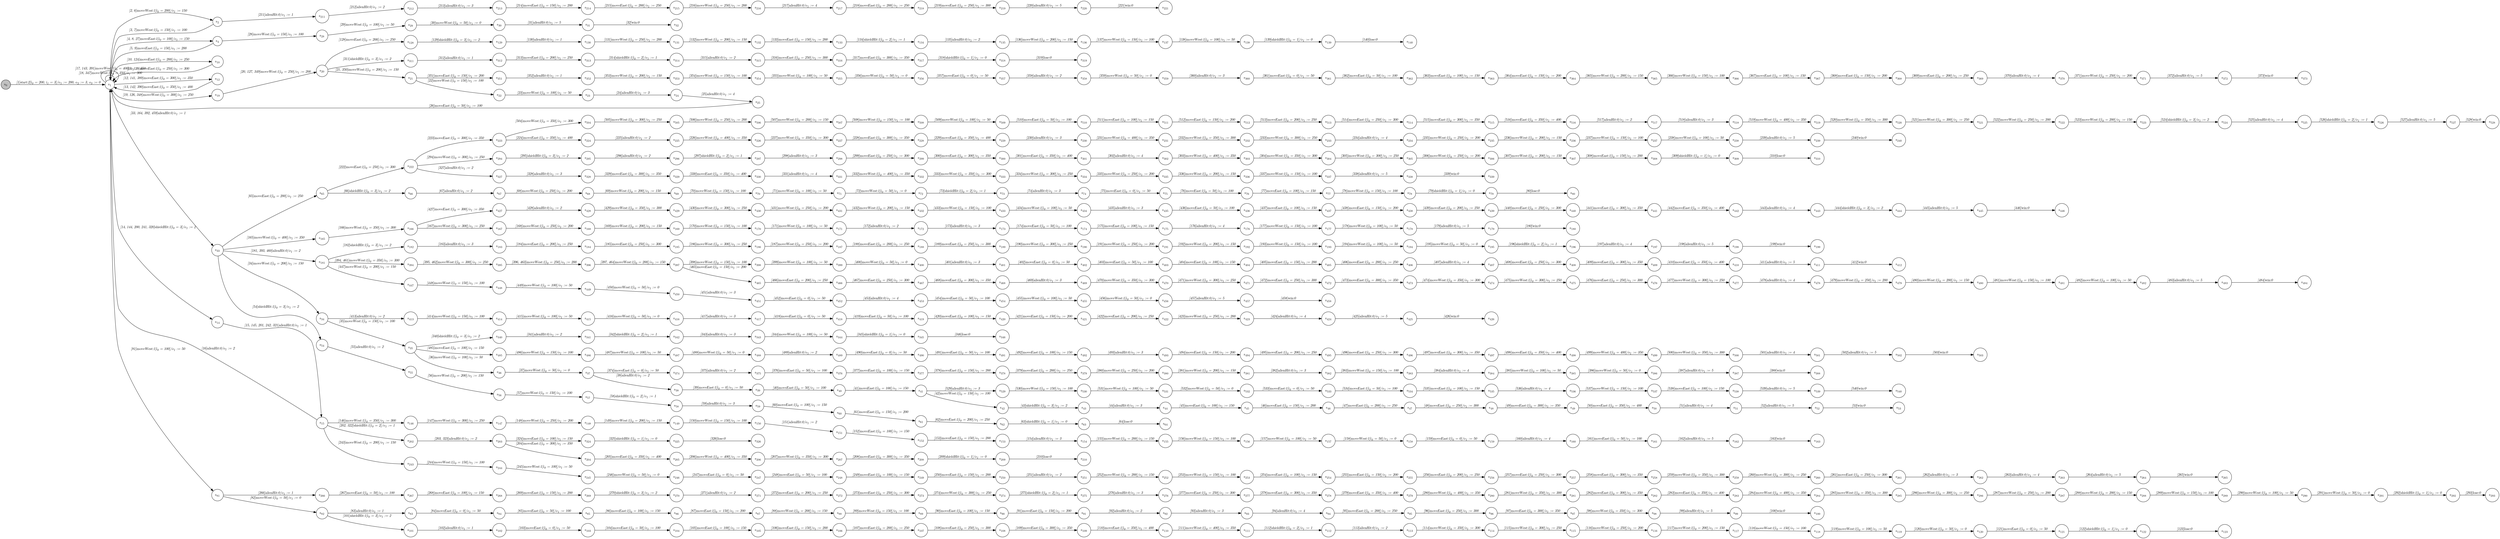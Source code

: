 digraph EFSM{
  graph [rankdir="LR", fontname="Latin Modern Math"];
  node [color="black", fillcolor="white", shape="circle", style="filled", fontname="Latin Modern Math"];
  edge [fontname="Latin Modern Math"];

  s0[fillcolor="gray", label=<s<sub>0</sub>>];
  s1[label=<s<sub>1</sub>>];
  s2[label=<s<sub>2</sub>>];
  s4[label=<s<sub>4</sub>>];
  s10[label=<s<sub>10</sub>>];
  s12[label=<s<sub>12</sub>>];
  s14[label=<s<sub>14</sub>>];
  s15[label=<s<sub>15</sub>>];
  s19[label=<s<sub>19</sub>>];
  s20[label=<s<sub>20</sub>>];
  s21[label=<s<sub>21</sub>>];
  s22[label=<s<sub>22</sub>>];
  s23[label=<s<sub>23</sub>>];
  s24[label=<s<sub>24</sub>>];
  s25[label=<s<sub>25</sub>>];
  s28[label=<s<sub>28</sub>>];
  s29[label=<s<sub>29</sub>>];
  s30[label=<s<sub>30</sub>>];
  s31[label=<s<sub>31</sub>>];
  s32[label=<s<sub>32</sub>>];
  s33[label=<s<sub>33</sub>>];
  s34[label=<s<sub>34</sub>>];
  s35[label=<s<sub>35</sub>>];
  s36[label=<s<sub>36</sub>>];
  s37[label=<s<sub>37</sub>>];
  s38[label=<s<sub>38</sub>>];
  s39[label=<s<sub>39</sub>>];
  s40[label=<s<sub>40</sub>>];
  s41[label=<s<sub>41</sub>>];
  s42[label=<s<sub>42</sub>>];
  s43[label=<s<sub>43</sub>>];
  s44[label=<s<sub>44</sub>>];
  s45[label=<s<sub>45</sub>>];
  s46[label=<s<sub>46</sub>>];
  s47[label=<s<sub>47</sub>>];
  s48[label=<s<sub>48</sub>>];
  s49[label=<s<sub>49</sub>>];
  s50[label=<s<sub>50</sub>>];
  s51[label=<s<sub>51</sub>>];
  s52[label=<s<sub>52</sub>>];
  s53[label=<s<sub>53</sub>>];
  s54[label=<s<sub>54</sub>>];
  s55[label=<s<sub>55</sub>>];
  s56[label=<s<sub>56</sub>>];
  s57[label=<s<sub>57</sub>>];
  s58[label=<s<sub>58</sub>>];
  s59[label=<s<sub>59</sub>>];
  s60[label=<s<sub>60</sub>>];
  s61[label=<s<sub>61</sub>>];
  s62[label=<s<sub>62</sub>>];
  s63[label=<s<sub>63</sub>>];
  s64[label=<s<sub>64</sub>>];
  s65[label=<s<sub>65</sub>>];
  s66[label=<s<sub>66</sub>>];
  s67[label=<s<sub>67</sub>>];
  s68[label=<s<sub>68</sub>>];
  s69[label=<s<sub>69</sub>>];
  s70[label=<s<sub>70</sub>>];
  s71[label=<s<sub>71</sub>>];
  s72[label=<s<sub>72</sub>>];
  s73[label=<s<sub>73</sub>>];
  s74[label=<s<sub>74</sub>>];
  s75[label=<s<sub>75</sub>>];
  s76[label=<s<sub>76</sub>>];
  s77[label=<s<sub>77</sub>>];
  s78[label=<s<sub>78</sub>>];
  s79[label=<s<sub>79</sub>>];
  s80[label=<s<sub>80</sub>>];
  s81[label=<s<sub>81</sub>>];
  s82[label=<s<sub>82</sub>>];
  s83[label=<s<sub>83</sub>>];
  s84[label=<s<sub>84</sub>>];
  s85[label=<s<sub>85</sub>>];
  s86[label=<s<sub>86</sub>>];
  s87[label=<s<sub>87</sub>>];
  s88[label=<s<sub>88</sub>>];
  s89[label=<s<sub>89</sub>>];
  s90[label=<s<sub>90</sub>>];
  s91[label=<s<sub>91</sub>>];
  s92[label=<s<sub>92</sub>>];
  s93[label=<s<sub>93</sub>>];
  s94[label=<s<sub>94</sub>>];
  s95[label=<s<sub>95</sub>>];
  s96[label=<s<sub>96</sub>>];
  s97[label=<s<sub>97</sub>>];
  s98[label=<s<sub>98</sub>>];
  s99[label=<s<sub>99</sub>>];
  s100[label=<s<sub>100</sub>>];
  s101[label=<s<sub>101</sub>>];
  s102[label=<s<sub>102</sub>>];
  s103[label=<s<sub>103</sub>>];
  s104[label=<s<sub>104</sub>>];
  s105[label=<s<sub>105</sub>>];
  s106[label=<s<sub>106</sub>>];
  s107[label=<s<sub>107</sub>>];
  s108[label=<s<sub>108</sub>>];
  s109[label=<s<sub>109</sub>>];
  s110[label=<s<sub>110</sub>>];
  s111[label=<s<sub>111</sub>>];
  s112[label=<s<sub>112</sub>>];
  s113[label=<s<sub>113</sub>>];
  s114[label=<s<sub>114</sub>>];
  s115[label=<s<sub>115</sub>>];
  s116[label=<s<sub>116</sub>>];
  s117[label=<s<sub>117</sub>>];
  s118[label=<s<sub>118</sub>>];
  s119[label=<s<sub>119</sub>>];
  s120[label=<s<sub>120</sub>>];
  s121[label=<s<sub>121</sub>>];
  s122[label=<s<sub>122</sub>>];
  s123[label=<s<sub>123</sub>>];
  s128[label=<s<sub>128</sub>>];
  s129[label=<s<sub>129</sub>>];
  s130[label=<s<sub>130</sub>>];
  s131[label=<s<sub>131</sub>>];
  s132[label=<s<sub>132</sub>>];
  s133[label=<s<sub>133</sub>>];
  s134[label=<s<sub>134</sub>>];
  s135[label=<s<sub>135</sub>>];
  s136[label=<s<sub>136</sub>>];
  s137[label=<s<sub>137</sub>>];
  s138[label=<s<sub>138</sub>>];
  s139[label=<s<sub>139</sub>>];
  s140[label=<s<sub>140</sub>>];
  s146[label=<s<sub>146</sub>>];
  s147[label=<s<sub>147</sub>>];
  s148[label=<s<sub>148</sub>>];
  s149[label=<s<sub>149</sub>>];
  s150[label=<s<sub>150</sub>>];
  s151[label=<s<sub>151</sub>>];
  s152[label=<s<sub>152</sub>>];
  s153[label=<s<sub>153</sub>>];
  s154[label=<s<sub>154</sub>>];
  s155[label=<s<sub>155</sub>>];
  s156[label=<s<sub>156</sub>>];
  s157[label=<s<sub>157</sub>>];
  s158[label=<s<sub>158</sub>>];
  s159[label=<s<sub>159</sub>>];
  s160[label=<s<sub>160</sub>>];
  s161[label=<s<sub>161</sub>>];
  s162[label=<s<sub>162</sub>>];
  s163[label=<s<sub>163</sub>>];
  s165[label=<s<sub>165</sub>>];
  s166[label=<s<sub>166</sub>>];
  s167[label=<s<sub>167</sub>>];
  s168[label=<s<sub>168</sub>>];
  s169[label=<s<sub>169</sub>>];
  s170[label=<s<sub>170</sub>>];
  s171[label=<s<sub>171</sub>>];
  s172[label=<s<sub>172</sub>>];
  s173[label=<s<sub>173</sub>>];
  s174[label=<s<sub>174</sub>>];
  s175[label=<s<sub>175</sub>>];
  s176[label=<s<sub>176</sub>>];
  s177[label=<s<sub>177</sub>>];
  s178[label=<s<sub>178</sub>>];
  s179[label=<s<sub>179</sub>>];
  s180[label=<s<sub>180</sub>>];
  s181[label=<s<sub>181</sub>>];
  s182[label=<s<sub>182</sub>>];
  s183[label=<s<sub>183</sub>>];
  s184[label=<s<sub>184</sub>>];
  s185[label=<s<sub>185</sub>>];
  s186[label=<s<sub>186</sub>>];
  s187[label=<s<sub>187</sub>>];
  s188[label=<s<sub>188</sub>>];
  s189[label=<s<sub>189</sub>>];
  s190[label=<s<sub>190</sub>>];
  s191[label=<s<sub>191</sub>>];
  s192[label=<s<sub>192</sub>>];
  s193[label=<s<sub>193</sub>>];
  s194[label=<s<sub>194</sub>>];
  s195[label=<s<sub>195</sub>>];
  s196[label=<s<sub>196</sub>>];
  s197[label=<s<sub>197</sub>>];
  s198[label=<s<sub>198</sub>>];
  s199[label=<s<sub>199</sub>>];
  s202[label=<s<sub>202</sub>>];
  s203[label=<s<sub>203</sub>>];
  s204[label=<s<sub>204</sub>>];
  s205[label=<s<sub>205</sub>>];
  s206[label=<s<sub>206</sub>>];
  s207[label=<s<sub>207</sub>>];
  s208[label=<s<sub>208</sub>>];
  s209[label=<s<sub>209</sub>>];
  s210[label=<s<sub>210</sub>>];
  s211[label=<s<sub>211</sub>>];
  s212[label=<s<sub>212</sub>>];
  s213[label=<s<sub>213</sub>>];
  s214[label=<s<sub>214</sub>>];
  s215[label=<s<sub>215</sub>>];
  s216[label=<s<sub>216</sub>>];
  s217[label=<s<sub>217</sub>>];
  s218[label=<s<sub>218</sub>>];
  s219[label=<s<sub>219</sub>>];
  s220[label=<s<sub>220</sub>>];
  s221[label=<s<sub>221</sub>>];
  s222[label=<s<sub>222</sub>>];
  s223[label=<s<sub>223</sub>>];
  s224[label=<s<sub>224</sub>>];
  s225[label=<s<sub>225</sub>>];
  s226[label=<s<sub>226</sub>>];
  s227[label=<s<sub>227</sub>>];
  s228[label=<s<sub>228</sub>>];
  s229[label=<s<sub>229</sub>>];
  s230[label=<s<sub>230</sub>>];
  s231[label=<s<sub>231</sub>>];
  s232[label=<s<sub>232</sub>>];
  s233[label=<s<sub>233</sub>>];
  s234[label=<s<sub>234</sub>>];
  s235[label=<s<sub>235</sub>>];
  s236[label=<s<sub>236</sub>>];
  s237[label=<s<sub>237</sub>>];
  s238[label=<s<sub>238</sub>>];
  s239[label=<s<sub>239</sub>>];
  s240[label=<s<sub>240</sub>>];
  s243[label=<s<sub>243</sub>>];
  s244[label=<s<sub>244</sub>>];
  s245[label=<s<sub>245</sub>>];
  s246[label=<s<sub>246</sub>>];
  s247[label=<s<sub>247</sub>>];
  s248[label=<s<sub>248</sub>>];
  s249[label=<s<sub>249</sub>>];
  s250[label=<s<sub>250</sub>>];
  s251[label=<s<sub>251</sub>>];
  s252[label=<s<sub>252</sub>>];
  s253[label=<s<sub>253</sub>>];
  s254[label=<s<sub>254</sub>>];
  s255[label=<s<sub>255</sub>>];
  s256[label=<s<sub>256</sub>>];
  s257[label=<s<sub>257</sub>>];
  s258[label=<s<sub>258</sub>>];
  s259[label=<s<sub>259</sub>>];
  s260[label=<s<sub>260</sub>>];
  s261[label=<s<sub>261</sub>>];
  s262[label=<s<sub>262</sub>>];
  s263[label=<s<sub>263</sub>>];
  s264[label=<s<sub>264</sub>>];
  s265[label=<s<sub>265</sub>>];
  s266[label=<s<sub>266</sub>>];
  s267[label=<s<sub>267</sub>>];
  s268[label=<s<sub>268</sub>>];
  s269[label=<s<sub>269</sub>>];
  s270[label=<s<sub>270</sub>>];
  s271[label=<s<sub>271</sub>>];
  s272[label=<s<sub>272</sub>>];
  s273[label=<s<sub>273</sub>>];
  s274[label=<s<sub>274</sub>>];
  s275[label=<s<sub>275</sub>>];
  s276[label=<s<sub>276</sub>>];
  s277[label=<s<sub>277</sub>>];
  s278[label=<s<sub>278</sub>>];
  s279[label=<s<sub>279</sub>>];
  s280[label=<s<sub>280</sub>>];
  s281[label=<s<sub>281</sub>>];
  s282[label=<s<sub>282</sub>>];
  s283[label=<s<sub>283</sub>>];
  s284[label=<s<sub>284</sub>>];
  s285[label=<s<sub>285</sub>>];
  s286[label=<s<sub>286</sub>>];
  s287[label=<s<sub>287</sub>>];
  s288[label=<s<sub>288</sub>>];
  s289[label=<s<sub>289</sub>>];
  s290[label=<s<sub>290</sub>>];
  s291[label=<s<sub>291</sub>>];
  s292[label=<s<sub>292</sub>>];
  s293[label=<s<sub>293</sub>>];
  s294[label=<s<sub>294</sub>>];
  s295[label=<s<sub>295</sub>>];
  s296[label=<s<sub>296</sub>>];
  s297[label=<s<sub>297</sub>>];
  s298[label=<s<sub>298</sub>>];
  s299[label=<s<sub>299</sub>>];
  s300[label=<s<sub>300</sub>>];
  s301[label=<s<sub>301</sub>>];
  s302[label=<s<sub>302</sub>>];
  s303[label=<s<sub>303</sub>>];
  s304[label=<s<sub>304</sub>>];
  s305[label=<s<sub>305</sub>>];
  s306[label=<s<sub>306</sub>>];
  s307[label=<s<sub>307</sub>>];
  s308[label=<s<sub>308</sub>>];
  s309[label=<s<sub>309</sub>>];
  s310[label=<s<sub>310</sub>>];
  s311[label=<s<sub>311</sub>>];
  s312[label=<s<sub>312</sub>>];
  s313[label=<s<sub>313</sub>>];
  s314[label=<s<sub>314</sub>>];
  s315[label=<s<sub>315</sub>>];
  s316[label=<s<sub>316</sub>>];
  s317[label=<s<sub>317</sub>>];
  s318[label=<s<sub>318</sub>>];
  s319[label=<s<sub>319</sub>>];
  s324[label=<s<sub>324</sub>>];
  s325[label=<s<sub>325</sub>>];
  s326[label=<s<sub>326</sub>>];
  s327[label=<s<sub>327</sub>>];
  s328[label=<s<sub>328</sub>>];
  s329[label=<s<sub>329</sub>>];
  s330[label=<s<sub>330</sub>>];
  s331[label=<s<sub>331</sub>>];
  s332[label=<s<sub>332</sub>>];
  s333[label=<s<sub>333</sub>>];
  s334[label=<s<sub>334</sub>>];
  s335[label=<s<sub>335</sub>>];
  s336[label=<s<sub>336</sub>>];
  s337[label=<s<sub>337</sub>>];
  s338[label=<s<sub>338</sub>>];
  s339[label=<s<sub>339</sub>>];
  s340[label=<s<sub>340</sub>>];
  s341[label=<s<sub>341</sub>>];
  s342[label=<s<sub>342</sub>>];
  s343[label=<s<sub>343</sub>>];
  s344[label=<s<sub>344</sub>>];
  s345[label=<s<sub>345</sub>>];
  s346[label=<s<sub>346</sub>>];
  s351[label=<s<sub>351</sub>>];
  s352[label=<s<sub>352</sub>>];
  s353[label=<s<sub>353</sub>>];
  s354[label=<s<sub>354</sub>>];
  s355[label=<s<sub>355</sub>>];
  s356[label=<s<sub>356</sub>>];
  s357[label=<s<sub>357</sub>>];
  s358[label=<s<sub>358</sub>>];
  s359[label=<s<sub>359</sub>>];
  s360[label=<s<sub>360</sub>>];
  s361[label=<s<sub>361</sub>>];
  s362[label=<s<sub>362</sub>>];
  s363[label=<s<sub>363</sub>>];
  s364[label=<s<sub>364</sub>>];
  s365[label=<s<sub>365</sub>>];
  s366[label=<s<sub>366</sub>>];
  s367[label=<s<sub>367</sub>>];
  s368[label=<s<sub>368</sub>>];
  s369[label=<s<sub>369</sub>>];
  s370[label=<s<sub>370</sub>>];
  s371[label=<s<sub>371</sub>>];
  s372[label=<s<sub>372</sub>>];
  s373[label=<s<sub>373</sub>>];
  s374[label=<s<sub>374</sub>>];
  s375[label=<s<sub>375</sub>>];
  s376[label=<s<sub>376</sub>>];
  s377[label=<s<sub>377</sub>>];
  s378[label=<s<sub>378</sub>>];
  s379[label=<s<sub>379</sub>>];
  s380[label=<s<sub>380</sub>>];
  s381[label=<s<sub>381</sub>>];
  s382[label=<s<sub>382</sub>>];
  s383[label=<s<sub>383</sub>>];
  s384[label=<s<sub>384</sub>>];
  s385[label=<s<sub>385</sub>>];
  s386[label=<s<sub>386</sub>>];
  s387[label=<s<sub>387</sub>>];
  s388[label=<s<sub>388</sub>>];
  s394[label=<s<sub>394</sub>>];
  s395[label=<s<sub>395</sub>>];
  s396[label=<s<sub>396</sub>>];
  s397[label=<s<sub>397</sub>>];
  s398[label=<s<sub>398</sub>>];
  s399[label=<s<sub>399</sub>>];
  s400[label=<s<sub>400</sub>>];
  s401[label=<s<sub>401</sub>>];
  s402[label=<s<sub>402</sub>>];
  s403[label=<s<sub>403</sub>>];
  s404[label=<s<sub>404</sub>>];
  s405[label=<s<sub>405</sub>>];
  s406[label=<s<sub>406</sub>>];
  s407[label=<s<sub>407</sub>>];
  s408[label=<s<sub>408</sub>>];
  s409[label=<s<sub>409</sub>>];
  s410[label=<s<sub>410</sub>>];
  s411[label=<s<sub>411</sub>>];
  s412[label=<s<sub>412</sub>>];
  s413[label=<s<sub>413</sub>>];
  s414[label=<s<sub>414</sub>>];
  s415[label=<s<sub>415</sub>>];
  s416[label=<s<sub>416</sub>>];
  s417[label=<s<sub>417</sub>>];
  s418[label=<s<sub>418</sub>>];
  s419[label=<s<sub>419</sub>>];
  s420[label=<s<sub>420</sub>>];
  s421[label=<s<sub>421</sub>>];
  s422[label=<s<sub>422</sub>>];
  s423[label=<s<sub>423</sub>>];
  s424[label=<s<sub>424</sub>>];
  s425[label=<s<sub>425</sub>>];
  s426[label=<s<sub>426</sub>>];
  s427[label=<s<sub>427</sub>>];
  s428[label=<s<sub>428</sub>>];
  s429[label=<s<sub>429</sub>>];
  s430[label=<s<sub>430</sub>>];
  s431[label=<s<sub>431</sub>>];
  s432[label=<s<sub>432</sub>>];
  s433[label=<s<sub>433</sub>>];
  s434[label=<s<sub>434</sub>>];
  s435[label=<s<sub>435</sub>>];
  s436[label=<s<sub>436</sub>>];
  s437[label=<s<sub>437</sub>>];
  s438[label=<s<sub>438</sub>>];
  s439[label=<s<sub>439</sub>>];
  s440[label=<s<sub>440</sub>>];
  s441[label=<s<sub>441</sub>>];
  s442[label=<s<sub>442</sub>>];
  s443[label=<s<sub>443</sub>>];
  s444[label=<s<sub>444</sub>>];
  s445[label=<s<sub>445</sub>>];
  s446[label=<s<sub>446</sub>>];
  s447[label=<s<sub>447</sub>>];
  s448[label=<s<sub>448</sub>>];
  s449[label=<s<sub>449</sub>>];
  s450[label=<s<sub>450</sub>>];
  s451[label=<s<sub>451</sub>>];
  s452[label=<s<sub>452</sub>>];
  s453[label=<s<sub>453</sub>>];
  s454[label=<s<sub>454</sub>>];
  s455[label=<s<sub>455</sub>>];
  s456[label=<s<sub>456</sub>>];
  s457[label=<s<sub>457</sub>>];
  s458[label=<s<sub>458</sub>>];
  s465[label=<s<sub>465</sub>>];
  s466[label=<s<sub>466</sub>>];
  s467[label=<s<sub>467</sub>>];
  s468[label=<s<sub>468</sub>>];
  s469[label=<s<sub>469</sub>>];
  s470[label=<s<sub>470</sub>>];
  s471[label=<s<sub>471</sub>>];
  s472[label=<s<sub>472</sub>>];
  s473[label=<s<sub>473</sub>>];
  s474[label=<s<sub>474</sub>>];
  s475[label=<s<sub>475</sub>>];
  s476[label=<s<sub>476</sub>>];
  s477[label=<s<sub>477</sub>>];
  s478[label=<s<sub>478</sub>>];
  s479[label=<s<sub>479</sub>>];
  s480[label=<s<sub>480</sub>>];
  s481[label=<s<sub>481</sub>>];
  s482[label=<s<sub>482</sub>>];
  s483[label=<s<sub>483</sub>>];
  s484[label=<s<sub>484</sub>>];
  s485[label=<s<sub>485</sub>>];
  s486[label=<s<sub>486</sub>>];
  s487[label=<s<sub>487</sub>>];
  s488[label=<s<sub>488</sub>>];
  s489[label=<s<sub>489</sub>>];
  s490[label=<s<sub>490</sub>>];
  s491[label=<s<sub>491</sub>>];
  s492[label=<s<sub>492</sub>>];
  s493[label=<s<sub>493</sub>>];
  s494[label=<s<sub>494</sub>>];
  s495[label=<s<sub>495</sub>>];
  s496[label=<s<sub>496</sub>>];
  s497[label=<s<sub>497</sub>>];
  s498[label=<s<sub>498</sub>>];
  s499[label=<s<sub>499</sub>>];
  s500[label=<s<sub>500</sub>>];
  s501[label=<s<sub>501</sub>>];
  s502[label=<s<sub>502</sub>>];
  s503[label=<s<sub>503</sub>>];
  s504[label=<s<sub>504</sub>>];
  s505[label=<s<sub>505</sub>>];
  s506[label=<s<sub>506</sub>>];
  s507[label=<s<sub>507</sub>>];
  s508[label=<s<sub>508</sub>>];
  s509[label=<s<sub>509</sub>>];
  s510[label=<s<sub>510</sub>>];
  s511[label=<s<sub>511</sub>>];
  s512[label=<s<sub>512</sub>>];
  s513[label=<s<sub>513</sub>>];
  s514[label=<s<sub>514</sub>>];
  s515[label=<s<sub>515</sub>>];
  s516[label=<s<sub>516</sub>>];
  s517[label=<s<sub>517</sub>>];
  s518[label=<s<sub>518</sub>>];
  s519[label=<s<sub>519</sub>>];
  s520[label=<s<sub>520</sub>>];
  s521[label=<s<sub>521</sub>>];
  s522[label=<s<sub>522</sub>>];
  s523[label=<s<sub>523</sub>>];
  s524[label=<s<sub>524</sub>>];
  s525[label=<s<sub>525</sub>>];
  s526[label=<s<sub>526</sub>>];
  s527[label=<s<sub>527</sub>>];
  s528[label=<s<sub>528</sub>>];
  s529[label=<s<sub>529</sub>>];
  s530[label=<s<sub>530</sub>>];
  s531[label=<s<sub>531</sub>>];
  s532[label=<s<sub>532</sub>>];
  s533[label=<s<sub>533</sub>>];
  s534[label=<s<sub>534</sub>>];
  s535[label=<s<sub>535</sub>>];
  s536[label=<s<sub>536</sub>>];
  s537[label=<s<sub>537</sub>>];
  s538[label=<s<sub>538</sub>>];
  s539[label=<s<sub>539</sub>>];
  s540[label=<s<sub>540</sub>>];

  s0->s1[label=<<i> [1]start:2&#91;i<sub>0</sub> = 200, i<sub>1</sub> = 3&#93;/o<sub>1</sub> := 200, o<sub>2</sub> := 3, o<sub>3</sub> := 0</i>>];
  s1->s2[label=<<i> [2, 6]moveWest:1&#91;i<sub>0</sub> = 200&#93;/o<sub>1</sub> := 150</i>>];
  s2->s1[label=<<i> [3, 7]moveWest:1&#91;i<sub>0</sub> = 150&#93;/o<sub>1</sub> := 100</i>>];
  s4->s1[label=<<i> [5, 9]moveEast:1&#91;i<sub>0</sub> = 150&#93;/o<sub>1</sub> := 200</i>>];
  s1->s4[label=<<i> [4, 8, 27]moveEast:1&#91;i<sub>0</sub> = 100&#93;/o<sub>1</sub> := 150</i>>];
  s1->s10[label=<<i> [10, 124]moveEast:1&#91;i<sub>0</sub> = 200&#93;/o<sub>1</sub> := 250</i>>];
  s10->s1[label=<<i> [11, 125]moveEast:1&#91;i<sub>0</sub> = 250&#93;/o<sub>1</sub> := 300</i>>];
  s15->s1[label=<<i> [16]alienHit:0/o<sub>1</sub> := 2</i>>];
  s1->s1[label=<<i> [18, 347]moveWest:1&#91;i<sub>0</sub> = 350&#93;/o<sub>1</sub> := 300</i>>];
  s20->s21[label=<<i> [21, 350]moveWest:1&#91;i<sub>0</sub> = 200&#93;/o<sub>1</sub> := 150</i>>];
  s21->s22[label=<<i> [22]moveWest:1&#91;i<sub>0</sub> = 150&#93;/o<sub>1</sub> := 100</i>>];
  s22->s23[label=<<i> [23]moveWest:1&#91;i<sub>0</sub> = 100&#93;/o<sub>1</sub> := 50</i>>];
  s23->s24[label=<<i> [24]alienHit:0/o<sub>1</sub> := 3</i>>];
  s24->s25[label=<<i> [25]alienHit:0/o<sub>1</sub> := 4</i>>];
  s25->s1[label=<<i> [26]moveEast:1&#91;i<sub>0</sub> = 50&#93;/o<sub>1</sub> := 100</i>>];
  s4->s28[label=<<i> [28]moveWest:1&#91;i<sub>0</sub> = 150&#93;/o<sub>1</sub> := 100</i>>];
  s28->s29[label=<<i> [29]moveWest:1&#91;i<sub>0</sub> = 100&#93;/o<sub>1</sub> := 50</i>>];
  s29->s30[label=<<i> [30]moveWest:1&#91;i<sub>0</sub> = 50&#93;/o<sub>1</sub> := 0</i>>];
  s30->s31[label=<<i> [31]alienHit:0/o<sub>1</sub> := 5</i>>];
  s31->s32[label=<<i> [32]win:0</i>>];
  s33->s34[label=<<i> [34]moveWest:1&#91;i<sub>0</sub> = 200&#93;/o<sub>1</sub> := 150</i>>];
  s34->s35[label=<<i> [35]moveWest:1&#91;i<sub>0</sub> = 150&#93;/o<sub>1</sub> := 100</i>>];
  s35->s36[label=<<i> [36]moveWest:1&#91;i<sub>0</sub> = 100&#93;/o<sub>1</sub> := 50</i>>];
  s36->s37[label=<<i> [37]moveWest:1&#91;i<sub>0</sub> = 50&#93;/o<sub>1</sub> := 0</i>>];
  s37->s38[label=<<i> [38]alienHit:0/o<sub>1</sub> := 2</i>>];
  s38->s39[label=<<i> [39]moveEast:1&#91;i<sub>0</sub> = 0&#93;/o<sub>1</sub> := 50</i>>];
  s39->s40[label=<<i> [40]moveEast:1&#91;i<sub>0</sub> = 50&#93;/o<sub>1</sub> := 100</i>>];
  s40->s41[label=<<i> [41]moveEast:1&#91;i<sub>0</sub> = 100&#93;/o<sub>1</sub> := 150</i>>];
  s41->s42[label=<<i> [42]moveWest:1&#91;i<sub>0</sub> = 150&#93;/o<sub>1</sub> := 100</i>>];
  s42->s43[label=<<i> [43]shieldHit:1&#91;i<sub>0</sub> = 3&#93;/o<sub>1</sub> := 2</i>>];
  s43->s44[label=<<i> [44]alienHit:0/o<sub>1</sub> := 3</i>>];
  s44->s45[label=<<i> [45]moveEast:1&#91;i<sub>0</sub> = 100&#93;/o<sub>1</sub> := 150</i>>];
  s45->s46[label=<<i> [46]moveEast:1&#91;i<sub>0</sub> = 150&#93;/o<sub>1</sub> := 200</i>>];
  s46->s47[label=<<i> [47]moveEast:1&#91;i<sub>0</sub> = 200&#93;/o<sub>1</sub> := 250</i>>];
  s47->s48[label=<<i> [48]moveEast:1&#91;i<sub>0</sub> = 250&#93;/o<sub>1</sub> := 300</i>>];
  s48->s49[label=<<i> [49]moveEast:1&#91;i<sub>0</sub> = 300&#93;/o<sub>1</sub> := 350</i>>];
  s49->s50[label=<<i> [50]moveEast:1&#91;i<sub>0</sub> = 350&#93;/o<sub>1</sub> := 400</i>>];
  s50->s51[label=<<i> [51]alienHit:0/o<sub>1</sub> := 4</i>>];
  s51->s52[label=<<i> [52]alienHit:0/o<sub>1</sub> := 5</i>>];
  s52->s53[label=<<i> [53]win:0</i>>];
  s33->s54[label=<<i> [54]shieldHit:1&#91;i<sub>0</sub> = 3&#93;/o<sub>1</sub> := 2</i>>];
  s54->s55[label=<<i> [55]alienHit:0/o<sub>1</sub> := 2</i>>];
  s55->s56[label=<<i> [56]moveWest:1&#91;i<sub>0</sub> = 200&#93;/o<sub>1</sub> := 150</i>>];
  s56->s57[label=<<i> [57]moveWest:1&#91;i<sub>0</sub> = 150&#93;/o<sub>1</sub> := 100</i>>];
  s57->s58[label=<<i> [58]shieldHit:1&#91;i<sub>0</sub> = 2&#93;/o<sub>1</sub> := 1</i>>];
  s58->s59[label=<<i> [59]alienHit:0/o<sub>1</sub> := 3</i>>];
  s59->s60[label=<<i> [60]moveEast:1&#91;i<sub>0</sub> = 100&#93;/o<sub>1</sub> := 150</i>>];
  s60->s61[label=<<i> [61]moveEast:1&#91;i<sub>0</sub> = 150&#93;/o<sub>1</sub> := 200</i>>];
  s61->s62[label=<<i> [62]moveEast:1&#91;i<sub>0</sub> = 200&#93;/o<sub>1</sub> := 250</i>>];
  s62->s63[label=<<i> [63]shieldHit:1&#91;i<sub>0</sub> = 1&#93;/o<sub>1</sub> := 0</i>>];
  s63->s64[label=<<i> [64]lose:0</i>>];
  s33->s65[label=<<i> [65]moveEast:1&#91;i<sub>0</sub> = 200&#93;/o<sub>1</sub> := 250</i>>];
  s65->s66[label=<<i> [66]shieldHit:1&#91;i<sub>0</sub> = 3&#93;/o<sub>1</sub> := 2</i>>];
  s66->s67[label=<<i> [67]alienHit:0/o<sub>1</sub> := 2</i>>];
  s67->s68[label=<<i> [68]moveWest:1&#91;i<sub>0</sub> = 250&#93;/o<sub>1</sub> := 200</i>>];
  s68->s69[label=<<i> [69]moveWest:1&#91;i<sub>0</sub> = 200&#93;/o<sub>1</sub> := 150</i>>];
  s69->s70[label=<<i> [70]moveWest:1&#91;i<sub>0</sub> = 150&#93;/o<sub>1</sub> := 100</i>>];
  s70->s71[label=<<i> [71]moveWest:1&#91;i<sub>0</sub> = 100&#93;/o<sub>1</sub> := 50</i>>];
  s71->s72[label=<<i> [72]moveWest:1&#91;i<sub>0</sub> = 50&#93;/o<sub>1</sub> := 0</i>>];
  s72->s73[label=<<i> [73]shieldHit:1&#91;i<sub>0</sub> = 2&#93;/o<sub>1</sub> := 1</i>>];
  s73->s74[label=<<i> [74]alienHit:0/o<sub>1</sub> := 3</i>>];
  s74->s75[label=<<i> [75]moveEast:1&#91;i<sub>0</sub> = 0&#93;/o<sub>1</sub> := 50</i>>];
  s75->s76[label=<<i> [76]moveEast:1&#91;i<sub>0</sub> = 50&#93;/o<sub>1</sub> := 100</i>>];
  s76->s77[label=<<i> [77]moveEast:1&#91;i<sub>0</sub> = 100&#93;/o<sub>1</sub> := 150</i>>];
  s77->s78[label=<<i> [78]moveWest:1&#91;i<sub>0</sub> = 150&#93;/o<sub>1</sub> := 100</i>>];
  s78->s79[label=<<i> [79]shieldHit:1&#91;i<sub>0</sub> = 1&#93;/o<sub>1</sub> := 0</i>>];
  s79->s80[label=<<i> [80]lose:0</i>>];
  s1->s81[label=<<i> [81]moveWest:1&#91;i<sub>0</sub> = 100&#93;/o<sub>1</sub> := 50</i>>];
  s81->s82[label=<<i> [82]moveWest:1&#91;i<sub>0</sub> = 50&#93;/o<sub>1</sub> := 0</i>>];
  s82->s83[label=<<i> [83]alienHit:0/o<sub>1</sub> := 1</i>>];
  s83->s84[label=<<i> [84]moveEast:1&#91;i<sub>0</sub> = 0&#93;/o<sub>1</sub> := 50</i>>];
  s84->s85[label=<<i> [85]moveEast:1&#91;i<sub>0</sub> = 50&#93;/o<sub>1</sub> := 100</i>>];
  s85->s86[label=<<i> [86]moveEast:1&#91;i<sub>0</sub> = 100&#93;/o<sub>1</sub> := 150</i>>];
  s86->s87[label=<<i> [87]moveEast:1&#91;i<sub>0</sub> = 150&#93;/o<sub>1</sub> := 200</i>>];
  s87->s88[label=<<i> [88]moveWest:1&#91;i<sub>0</sub> = 200&#93;/o<sub>1</sub> := 150</i>>];
  s88->s89[label=<<i> [89]moveWest:1&#91;i<sub>0</sub> = 150&#93;/o<sub>1</sub> := 100</i>>];
  s89->s90[label=<<i> [90]moveEast:1&#91;i<sub>0</sub> = 100&#93;/o<sub>1</sub> := 150</i>>];
  s90->s91[label=<<i> [91]moveEast:1&#91;i<sub>0</sub> = 150&#93;/o<sub>1</sub> := 200</i>>];
  s91->s92[label=<<i> [92]alienHit:0/o<sub>1</sub> := 2</i>>];
  s92->s93[label=<<i> [93]alienHit:0/o<sub>1</sub> := 3</i>>];
  s93->s94[label=<<i> [94]alienHit:0/o<sub>1</sub> := 4</i>>];
  s94->s95[label=<<i> [95]moveEast:1&#91;i<sub>0</sub> = 200&#93;/o<sub>1</sub> := 250</i>>];
  s95->s96[label=<<i> [96]moveEast:1&#91;i<sub>0</sub> = 250&#93;/o<sub>1</sub> := 300</i>>];
  s96->s97[label=<<i> [97]moveEast:1&#91;i<sub>0</sub> = 300&#93;/o<sub>1</sub> := 350</i>>];
  s97->s98[label=<<i> [98]moveWest:1&#91;i<sub>0</sub> = 350&#93;/o<sub>1</sub> := 300</i>>];
  s98->s99[label=<<i> [99]alienHit:0/o<sub>1</sub> := 5</i>>];
  s99->s100[label=<<i> [100]win:0</i>>];
  s82->s101[label=<<i> [101]shieldHit:1&#91;i<sub>0</sub> = 3&#93;/o<sub>1</sub> := 2</i>>];
  s101->s102[label=<<i> [102]alienHit:0/o<sub>1</sub> := 1</i>>];
  s102->s103[label=<<i> [103]moveEast:1&#91;i<sub>0</sub> = 0&#93;/o<sub>1</sub> := 50</i>>];
  s103->s104[label=<<i> [104]moveEast:1&#91;i<sub>0</sub> = 50&#93;/o<sub>1</sub> := 100</i>>];
  s104->s105[label=<<i> [105]moveEast:1&#91;i<sub>0</sub> = 100&#93;/o<sub>1</sub> := 150</i>>];
  s105->s106[label=<<i> [106]moveEast:1&#91;i<sub>0</sub> = 150&#93;/o<sub>1</sub> := 200</i>>];
  s106->s107[label=<<i> [107]moveEast:1&#91;i<sub>0</sub> = 200&#93;/o<sub>1</sub> := 250</i>>];
  s107->s108[label=<<i> [108]moveEast:1&#91;i<sub>0</sub> = 250&#93;/o<sub>1</sub> := 300</i>>];
  s108->s109[label=<<i> [109]moveEast:1&#91;i<sub>0</sub> = 300&#93;/o<sub>1</sub> := 350</i>>];
  s109->s110[label=<<i> [110]moveEast:1&#91;i<sub>0</sub> = 350&#93;/o<sub>1</sub> := 400</i>>];
  s110->s111[label=<<i> [111]moveWest:1&#91;i<sub>0</sub> = 400&#93;/o<sub>1</sub> := 350</i>>];
  s111->s112[label=<<i> [112]shieldHit:1&#91;i<sub>0</sub> = 2&#93;/o<sub>1</sub> := 1</i>>];
  s112->s113[label=<<i> [113]alienHit:0/o<sub>1</sub> := 2</i>>];
  s113->s114[label=<<i> [114]moveWest:1&#91;i<sub>0</sub> = 350&#93;/o<sub>1</sub> := 300</i>>];
  s114->s115[label=<<i> [115]moveWest:1&#91;i<sub>0</sub> = 300&#93;/o<sub>1</sub> := 250</i>>];
  s115->s116[label=<<i> [116]moveWest:1&#91;i<sub>0</sub> = 250&#93;/o<sub>1</sub> := 200</i>>];
  s116->s117[label=<<i> [117]moveWest:1&#91;i<sub>0</sub> = 200&#93;/o<sub>1</sub> := 150</i>>];
  s117->s118[label=<<i> [118]moveWest:1&#91;i<sub>0</sub> = 150&#93;/o<sub>1</sub> := 100</i>>];
  s118->s119[label=<<i> [119]moveWest:1&#91;i<sub>0</sub> = 100&#93;/o<sub>1</sub> := 50</i>>];
  s119->s120[label=<<i> [120]moveWest:1&#91;i<sub>0</sub> = 50&#93;/o<sub>1</sub> := 0</i>>];
  s120->s121[label=<<i> [121]moveEast:1&#91;i<sub>0</sub> = 0&#93;/o<sub>1</sub> := 50</i>>];
  s121->s122[label=<<i> [122]shieldHit:1&#91;i<sub>0</sub> = 1&#93;/o<sub>1</sub> := 0</i>>];
  s122->s123[label=<<i> [123]lose:0</i>>];
  s20->s128[label=<<i> [128]moveEast:1&#91;i<sub>0</sub> = 200&#93;/o<sub>1</sub> := 250</i>>];
  s128->s129[label=<<i> [129]shieldHit:1&#91;i<sub>0</sub> = 3&#93;/o<sub>1</sub> := 2</i>>];
  s129->s130[label=<<i> [130]alienHit:0/o<sub>1</sub> := 1</i>>];
  s130->s131[label=<<i> [131]moveWest:1&#91;i<sub>0</sub> = 250&#93;/o<sub>1</sub> := 200</i>>];
  s131->s132[label=<<i> [132]moveWest:1&#91;i<sub>0</sub> = 200&#93;/o<sub>1</sub> := 150</i>>];
  s132->s133[label=<<i> [133]moveEast:1&#91;i<sub>0</sub> = 150&#93;/o<sub>1</sub> := 200</i>>];
  s133->s134[label=<<i> [134]shieldHit:1&#91;i<sub>0</sub> = 2&#93;/o<sub>1</sub> := 1</i>>];
  s134->s135[label=<<i> [135]alienHit:0/o<sub>1</sub> := 2</i>>];
  s135->s136[label=<<i> [136]moveWest:1&#91;i<sub>0</sub> = 200&#93;/o<sub>1</sub> := 150</i>>];
  s136->s137[label=<<i> [137]moveWest:1&#91;i<sub>0</sub> = 150&#93;/o<sub>1</sub> := 100</i>>];
  s137->s138[label=<<i> [138]moveWest:1&#91;i<sub>0</sub> = 100&#93;/o<sub>1</sub> := 50</i>>];
  s138->s139[label=<<i> [139]shieldHit:1&#91;i<sub>0</sub> = 1&#93;/o<sub>1</sub> := 0</i>>];
  s139->s140[label=<<i> [140]lose:0</i>>];
  s1->s12[label=<<i> [12, 141, 389]moveEast:1&#91;i<sub>0</sub> = 300&#93;/o<sub>1</sub> := 350</i>>];
  s12->s1[label=<<i> [13, 142, 390]moveEast:1&#91;i<sub>0</sub> = 350&#93;/o<sub>1</sub> := 400</i>>];
  s1->s1[label=<<i> [17, 143, 391]moveWest:1&#91;i<sub>0</sub> = 400&#93;/o<sub>1</sub> := 350</i>>];
  s15->s146[label=<<i> [146]moveWest:1&#91;i<sub>0</sub> = 350&#93;/o<sub>1</sub> := 300</i>>];
  s146->s147[label=<<i> [147]moveWest:1&#91;i<sub>0</sub> = 300&#93;/o<sub>1</sub> := 250</i>>];
  s147->s148[label=<<i> [148]moveWest:1&#91;i<sub>0</sub> = 250&#93;/o<sub>1</sub> := 200</i>>];
  s148->s149[label=<<i> [149]moveWest:1&#91;i<sub>0</sub> = 200&#93;/o<sub>1</sub> := 150</i>>];
  s149->s150[label=<<i> [150]moveWest:1&#91;i<sub>0</sub> = 150&#93;/o<sub>1</sub> := 100</i>>];
  s150->s151[label=<<i> [151]alienHit:0/o<sub>1</sub> := 2</i>>];
  s151->s152[label=<<i> [152]moveEast:1&#91;i<sub>0</sub> = 100&#93;/o<sub>1</sub> := 150</i>>];
  s152->s153[label=<<i> [153]moveEast:1&#91;i<sub>0</sub> = 150&#93;/o<sub>1</sub> := 200</i>>];
  s153->s154[label=<<i> [154]alienHit:0/o<sub>1</sub> := 3</i>>];
  s154->s155[label=<<i> [155]moveWest:1&#91;i<sub>0</sub> = 200&#93;/o<sub>1</sub> := 150</i>>];
  s155->s156[label=<<i> [156]moveWest:1&#91;i<sub>0</sub> = 150&#93;/o<sub>1</sub> := 100</i>>];
  s156->s157[label=<<i> [157]moveWest:1&#91;i<sub>0</sub> = 100&#93;/o<sub>1</sub> := 50</i>>];
  s157->s158[label=<<i> [158]moveWest:1&#91;i<sub>0</sub> = 50&#93;/o<sub>1</sub> := 0</i>>];
  s158->s159[label=<<i> [159]moveEast:1&#91;i<sub>0</sub> = 0&#93;/o<sub>1</sub> := 50</i>>];
  s159->s160[label=<<i> [160]alienHit:0/o<sub>1</sub> := 4</i>>];
  s160->s161[label=<<i> [161]moveEast:1&#91;i<sub>0</sub> = 50&#93;/o<sub>1</sub> := 100</i>>];
  s161->s162[label=<<i> [162]alienHit:0/o<sub>1</sub> := 5</i>>];
  s162->s163[label=<<i> [163]win:0</i>>];
  s33->s165[label=<<i> [165]moveWest:1&#91;i<sub>0</sub> = 400&#93;/o<sub>1</sub> := 350</i>>];
  s165->s166[label=<<i> [166]moveWest:1&#91;i<sub>0</sub> = 350&#93;/o<sub>1</sub> := 300</i>>];
  s166->s167[label=<<i> [167]moveWest:1&#91;i<sub>0</sub> = 300&#93;/o<sub>1</sub> := 250</i>>];
  s167->s168[label=<<i> [168]moveWest:1&#91;i<sub>0</sub> = 250&#93;/o<sub>1</sub> := 200</i>>];
  s168->s169[label=<<i> [169]moveWest:1&#91;i<sub>0</sub> = 200&#93;/o<sub>1</sub> := 150</i>>];
  s169->s170[label=<<i> [170]moveWest:1&#91;i<sub>0</sub> = 150&#93;/o<sub>1</sub> := 100</i>>];
  s170->s171[label=<<i> [171]moveWest:1&#91;i<sub>0</sub> = 100&#93;/o<sub>1</sub> := 50</i>>];
  s171->s172[label=<<i> [172]alienHit:0/o<sub>1</sub> := 2</i>>];
  s172->s173[label=<<i> [173]alienHit:0/o<sub>1</sub> := 3</i>>];
  s173->s174[label=<<i> [174]moveEast:1&#91;i<sub>0</sub> = 50&#93;/o<sub>1</sub> := 100</i>>];
  s174->s175[label=<<i> [175]moveEast:1&#91;i<sub>0</sub> = 100&#93;/o<sub>1</sub> := 150</i>>];
  s175->s176[label=<<i> [176]alienHit:0/o<sub>1</sub> := 4</i>>];
  s176->s177[label=<<i> [177]moveWest:1&#91;i<sub>0</sub> = 150&#93;/o<sub>1</sub> := 100</i>>];
  s177->s178[label=<<i> [178]moveWest:1&#91;i<sub>0</sub> = 100&#93;/o<sub>1</sub> := 50</i>>];
  s178->s179[label=<<i> [179]alienHit:0/o<sub>1</sub> := 5</i>>];
  s179->s180[label=<<i> [180]win:0</i>>];
  s181->s182[label=<<i> [182]shieldHit:1&#91;i<sub>0</sub> = 3&#93;/o<sub>1</sub> := 2</i>>];
  s182->s183[label=<<i> [183]alienHit:0/o<sub>1</sub> := 3</i>>];
  s183->s184[label=<<i> [184]moveEast:1&#91;i<sub>0</sub> = 200&#93;/o<sub>1</sub> := 250</i>>];
  s184->s185[label=<<i> [185]moveEast:1&#91;i<sub>0</sub> = 250&#93;/o<sub>1</sub> := 300</i>>];
  s185->s186[label=<<i> [186]moveWest:1&#91;i<sub>0</sub> = 300&#93;/o<sub>1</sub> := 250</i>>];
  s186->s187[label=<<i> [187]moveWest:1&#91;i<sub>0</sub> = 250&#93;/o<sub>1</sub> := 200</i>>];
  s187->s188[label=<<i> [188]moveEast:1&#91;i<sub>0</sub> = 200&#93;/o<sub>1</sub> := 250</i>>];
  s188->s189[label=<<i> [189]moveEast:1&#91;i<sub>0</sub> = 250&#93;/o<sub>1</sub> := 300</i>>];
  s189->s190[label=<<i> [190]moveWest:1&#91;i<sub>0</sub> = 300&#93;/o<sub>1</sub> := 250</i>>];
  s190->s191[label=<<i> [191]moveWest:1&#91;i<sub>0</sub> = 250&#93;/o<sub>1</sub> := 200</i>>];
  s191->s192[label=<<i> [192]moveWest:1&#91;i<sub>0</sub> = 200&#93;/o<sub>1</sub> := 150</i>>];
  s192->s193[label=<<i> [193]moveWest:1&#91;i<sub>0</sub> = 150&#93;/o<sub>1</sub> := 100</i>>];
  s193->s194[label=<<i> [194]moveWest:1&#91;i<sub>0</sub> = 100&#93;/o<sub>1</sub> := 50</i>>];
  s194->s195[label=<<i> [195]moveWest:1&#91;i<sub>0</sub> = 50&#93;/o<sub>1</sub> := 0</i>>];
  s195->s196[label=<<i> [196]shieldHit:1&#91;i<sub>0</sub> = 2&#93;/o<sub>1</sub> := 1</i>>];
  s196->s197[label=<<i> [197]alienHit:0/o<sub>1</sub> := 4</i>>];
  s197->s198[label=<<i> [198]alienHit:0/o<sub>1</sub> := 5</i>>];
  s198->s199[label=<<i> [199]win:0</i>>];
  s15->s202[label=<<i> [202, 322]shieldHit:1&#91;i<sub>0</sub> = 2&#93;/o<sub>1</sub> := 1</i>>];
  s202->s203[label=<<i> [203, 323]alienHit:0/o<sub>1</sub> := 2</i>>];
  s203->s204[label=<<i> [204]moveEast:1&#91;i<sub>0</sub> = 300&#93;/o<sub>1</sub> := 350</i>>];
  s204->s205[label=<<i> [205]moveEast:1&#91;i<sub>0</sub> = 350&#93;/o<sub>1</sub> := 400</i>>];
  s205->s206[label=<<i> [206]moveWest:1&#91;i<sub>0</sub> = 400&#93;/o<sub>1</sub> := 350</i>>];
  s206->s207[label=<<i> [207]moveWest:1&#91;i<sub>0</sub> = 350&#93;/o<sub>1</sub> := 300</i>>];
  s207->s208[label=<<i> [208]moveEast:1&#91;i<sub>0</sub> = 300&#93;/o<sub>1</sub> := 350</i>>];
  s208->s209[label=<<i> [209]shieldHit:1&#91;i<sub>0</sub> = 1&#93;/o<sub>1</sub> := 0</i>>];
  s209->s210[label=<<i> [210]lose:0</i>>];
  s2->s211[label=<<i> [211]alienHit:0/o<sub>1</sub> := 1</i>>];
  s211->s212[label=<<i> [212]alienHit:0/o<sub>1</sub> := 2</i>>];
  s212->s213[label=<<i> [213]alienHit:0/o<sub>1</sub> := 3</i>>];
  s213->s214[label=<<i> [214]moveEast:1&#91;i<sub>0</sub> = 150&#93;/o<sub>1</sub> := 200</i>>];
  s214->s215[label=<<i> [215]moveEast:1&#91;i<sub>0</sub> = 200&#93;/o<sub>1</sub> := 250</i>>];
  s215->s216[label=<<i> [216]moveWest:1&#91;i<sub>0</sub> = 250&#93;/o<sub>1</sub> := 200</i>>];
  s216->s217[label=<<i> [217]alienHit:0/o<sub>1</sub> := 4</i>>];
  s217->s218[label=<<i> [218]moveEast:1&#91;i<sub>0</sub> = 200&#93;/o<sub>1</sub> := 250</i>>];
  s218->s219[label=<<i> [219]moveEast:1&#91;i<sub>0</sub> = 250&#93;/o<sub>1</sub> := 300</i>>];
  s219->s220[label=<<i> [220]alienHit:0/o<sub>1</sub> := 5</i>>];
  s220->s221[label=<<i> [221]win:0</i>>];
  s65->s222[label=<<i> [222]moveEast:1&#91;i<sub>0</sub> = 250&#93;/o<sub>1</sub> := 300</i>>];
  s222->s223[label=<<i> [223]moveEast:1&#91;i<sub>0</sub> = 300&#93;/o<sub>1</sub> := 350</i>>];
  s223->s224[label=<<i> [224]moveEast:1&#91;i<sub>0</sub> = 350&#93;/o<sub>1</sub> := 400</i>>];
  s224->s225[label=<<i> [225]alienHit:0/o<sub>1</sub> := 2</i>>];
  s225->s226[label=<<i> [226]moveWest:1&#91;i<sub>0</sub> = 400&#93;/o<sub>1</sub> := 350</i>>];
  s226->s227[label=<<i> [227]moveWest:1&#91;i<sub>0</sub> = 350&#93;/o<sub>1</sub> := 300</i>>];
  s227->s228[label=<<i> [228]moveEast:1&#91;i<sub>0</sub> = 300&#93;/o<sub>1</sub> := 350</i>>];
  s228->s229[label=<<i> [229]moveEast:1&#91;i<sub>0</sub> = 350&#93;/o<sub>1</sub> := 400</i>>];
  s229->s230[label=<<i> [230]alienHit:0/o<sub>1</sub> := 3</i>>];
  s230->s231[label=<<i> [231]moveWest:1&#91;i<sub>0</sub> = 400&#93;/o<sub>1</sub> := 350</i>>];
  s231->s232[label=<<i> [232]moveWest:1&#91;i<sub>0</sub> = 350&#93;/o<sub>1</sub> := 300</i>>];
  s232->s233[label=<<i> [233]moveWest:1&#91;i<sub>0</sub> = 300&#93;/o<sub>1</sub> := 250</i>>];
  s233->s234[label=<<i> [234]alienHit:0/o<sub>1</sub> := 4</i>>];
  s234->s235[label=<<i> [235]moveWest:1&#91;i<sub>0</sub> = 250&#93;/o<sub>1</sub> := 200</i>>];
  s235->s236[label=<<i> [236]moveWest:1&#91;i<sub>0</sub> = 200&#93;/o<sub>1</sub> := 150</i>>];
  s236->s237[label=<<i> [237]moveWest:1&#91;i<sub>0</sub> = 150&#93;/o<sub>1</sub> := 100</i>>];
  s237->s238[label=<<i> [238]moveWest:1&#91;i<sub>0</sub> = 100&#93;/o<sub>1</sub> := 50</i>>];
  s238->s239[label=<<i> [239]alienHit:0/o<sub>1</sub> := 5</i>>];
  s239->s240[label=<<i> [240]win:0</i>>];
  s15->s243[label=<<i> [243]moveWest:1&#91;i<sub>0</sub> = 200&#93;/o<sub>1</sub> := 150</i>>];
  s243->s244[label=<<i> [244]moveWest:1&#91;i<sub>0</sub> = 150&#93;/o<sub>1</sub> := 100</i>>];
  s244->s245[label=<<i> [245]moveWest:1&#91;i<sub>0</sub> = 100&#93;/o<sub>1</sub> := 50</i>>];
  s245->s246[label=<<i> [246]moveWest:1&#91;i<sub>0</sub> = 50&#93;/o<sub>1</sub> := 0</i>>];
  s246->s247[label=<<i> [247]moveEast:1&#91;i<sub>0</sub> = 0&#93;/o<sub>1</sub> := 50</i>>];
  s247->s248[label=<<i> [248]moveEast:1&#91;i<sub>0</sub> = 50&#93;/o<sub>1</sub> := 100</i>>];
  s248->s249[label=<<i> [249]moveEast:1&#91;i<sub>0</sub> = 100&#93;/o<sub>1</sub> := 150</i>>];
  s249->s250[label=<<i> [250]moveEast:1&#91;i<sub>0</sub> = 150&#93;/o<sub>1</sub> := 200</i>>];
  s250->s251[label=<<i> [251]alienHit:0/o<sub>1</sub> := 2</i>>];
  s251->s252[label=<<i> [252]moveWest:1&#91;i<sub>0</sub> = 200&#93;/o<sub>1</sub> := 150</i>>];
  s252->s253[label=<<i> [253]moveWest:1&#91;i<sub>0</sub> = 150&#93;/o<sub>1</sub> := 100</i>>];
  s253->s254[label=<<i> [254]moveEast:1&#91;i<sub>0</sub> = 100&#93;/o<sub>1</sub> := 150</i>>];
  s254->s255[label=<<i> [255]moveEast:1&#91;i<sub>0</sub> = 150&#93;/o<sub>1</sub> := 200</i>>];
  s255->s256[label=<<i> [256]moveEast:1&#91;i<sub>0</sub> = 200&#93;/o<sub>1</sub> := 250</i>>];
  s256->s257[label=<<i> [257]moveEast:1&#91;i<sub>0</sub> = 250&#93;/o<sub>1</sub> := 300</i>>];
  s257->s258[label=<<i> [258]moveEast:1&#91;i<sub>0</sub> = 300&#93;/o<sub>1</sub> := 350</i>>];
  s258->s259[label=<<i> [259]moveWest:1&#91;i<sub>0</sub> = 350&#93;/o<sub>1</sub> := 300</i>>];
  s259->s260[label=<<i> [260]moveWest:1&#91;i<sub>0</sub> = 300&#93;/o<sub>1</sub> := 250</i>>];
  s260->s261[label=<<i> [261]moveEast:1&#91;i<sub>0</sub> = 250&#93;/o<sub>1</sub> := 300</i>>];
  s261->s262[label=<<i> [262]alienHit:0/o<sub>1</sub> := 3</i>>];
  s262->s263[label=<<i> [263]alienHit:0/o<sub>1</sub> := 4</i>>];
  s263->s264[label=<<i> [264]alienHit:0/o<sub>1</sub> := 5</i>>];
  s264->s265[label=<<i> [265]win:0</i>>];
  s81->s266[label=<<i> [266]alienHit:0/o<sub>1</sub> := 1</i>>];
  s266->s267[label=<<i> [267]moveEast:1&#91;i<sub>0</sub> = 50&#93;/o<sub>1</sub> := 100</i>>];
  s267->s268[label=<<i> [268]moveEast:1&#91;i<sub>0</sub> = 100&#93;/o<sub>1</sub> := 150</i>>];
  s268->s269[label=<<i> [269]moveEast:1&#91;i<sub>0</sub> = 150&#93;/o<sub>1</sub> := 200</i>>];
  s269->s270[label=<<i> [270]shieldHit:1&#91;i<sub>0</sub> = 3&#93;/o<sub>1</sub> := 2</i>>];
  s270->s271[label=<<i> [271]alienHit:0/o<sub>1</sub> := 2</i>>];
  s271->s272[label=<<i> [272]moveEast:1&#91;i<sub>0</sub> = 200&#93;/o<sub>1</sub> := 250</i>>];
  s272->s273[label=<<i> [273]moveEast:1&#91;i<sub>0</sub> = 250&#93;/o<sub>1</sub> := 300</i>>];
  s273->s274[label=<<i> [274]moveWest:1&#91;i<sub>0</sub> = 300&#93;/o<sub>1</sub> := 250</i>>];
  s274->s275[label=<<i> [275]shieldHit:1&#91;i<sub>0</sub> = 2&#93;/o<sub>1</sub> := 1</i>>];
  s275->s276[label=<<i> [276]alienHit:0/o<sub>1</sub> := 3</i>>];
  s276->s277[label=<<i> [277]moveEast:1&#91;i<sub>0</sub> = 250&#93;/o<sub>1</sub> := 300</i>>];
  s277->s278[label=<<i> [278]moveEast:1&#91;i<sub>0</sub> = 300&#93;/o<sub>1</sub> := 350</i>>];
  s278->s279[label=<<i> [279]moveEast:1&#91;i<sub>0</sub> = 350&#93;/o<sub>1</sub> := 400</i>>];
  s279->s280[label=<<i> [280]moveWest:1&#91;i<sub>0</sub> = 400&#93;/o<sub>1</sub> := 350</i>>];
  s280->s281[label=<<i> [281]moveWest:1&#91;i<sub>0</sub> = 350&#93;/o<sub>1</sub> := 300</i>>];
  s281->s282[label=<<i> [282]moveEast:1&#91;i<sub>0</sub> = 300&#93;/o<sub>1</sub> := 350</i>>];
  s282->s283[label=<<i> [283]moveEast:1&#91;i<sub>0</sub> = 350&#93;/o<sub>1</sub> := 400</i>>];
  s283->s284[label=<<i> [284]moveWest:1&#91;i<sub>0</sub> = 400&#93;/o<sub>1</sub> := 350</i>>];
  s284->s285[label=<<i> [285]moveWest:1&#91;i<sub>0</sub> = 350&#93;/o<sub>1</sub> := 300</i>>];
  s285->s286[label=<<i> [286]moveWest:1&#91;i<sub>0</sub> = 300&#93;/o<sub>1</sub> := 250</i>>];
  s286->s287[label=<<i> [287]moveWest:1&#91;i<sub>0</sub> = 250&#93;/o<sub>1</sub> := 200</i>>];
  s287->s288[label=<<i> [288]moveWest:1&#91;i<sub>0</sub> = 200&#93;/o<sub>1</sub> := 150</i>>];
  s288->s289[label=<<i> [289]moveWest:1&#91;i<sub>0</sub> = 150&#93;/o<sub>1</sub> := 100</i>>];
  s289->s290[label=<<i> [290]moveWest:1&#91;i<sub>0</sub> = 100&#93;/o<sub>1</sub> := 50</i>>];
  s290->s291[label=<<i> [291]moveWest:1&#91;i<sub>0</sub> = 50&#93;/o<sub>1</sub> := 0</i>>];
  s291->s292[label=<<i> [292]shieldHit:1&#91;i<sub>0</sub> = 1&#93;/o<sub>1</sub> := 0</i>>];
  s292->s293[label=<<i> [293]lose:0</i>>];
  s222->s294[label=<<i> [294]moveWest:1&#91;i<sub>0</sub> = 300&#93;/o<sub>1</sub> := 250</i>>];
  s294->s295[label=<<i> [295]shieldHit:1&#91;i<sub>0</sub> = 3&#93;/o<sub>1</sub> := 2</i>>];
  s295->s296[label=<<i> [296]alienHit:0/o<sub>1</sub> := 2</i>>];
  s296->s297[label=<<i> [297]shieldHit:1&#91;i<sub>0</sub> = 2&#93;/o<sub>1</sub> := 1</i>>];
  s297->s298[label=<<i> [298]alienHit:0/o<sub>1</sub> := 3</i>>];
  s298->s299[label=<<i> [299]moveEast:1&#91;i<sub>0</sub> = 250&#93;/o<sub>1</sub> := 300</i>>];
  s299->s300[label=<<i> [300]moveEast:1&#91;i<sub>0</sub> = 300&#93;/o<sub>1</sub> := 350</i>>];
  s300->s301[label=<<i> [301]moveEast:1&#91;i<sub>0</sub> = 350&#93;/o<sub>1</sub> := 400</i>>];
  s301->s302[label=<<i> [302]alienHit:0/o<sub>1</sub> := 4</i>>];
  s302->s303[label=<<i> [303]moveWest:1&#91;i<sub>0</sub> = 400&#93;/o<sub>1</sub> := 350</i>>];
  s303->s304[label=<<i> [304]moveWest:1&#91;i<sub>0</sub> = 350&#93;/o<sub>1</sub> := 300</i>>];
  s304->s305[label=<<i> [305]moveWest:1&#91;i<sub>0</sub> = 300&#93;/o<sub>1</sub> := 250</i>>];
  s305->s306[label=<<i> [306]moveWest:1&#91;i<sub>0</sub> = 250&#93;/o<sub>1</sub> := 200</i>>];
  s306->s307[label=<<i> [307]moveWest:1&#91;i<sub>0</sub> = 200&#93;/o<sub>1</sub> := 150</i>>];
  s307->s308[label=<<i> [308]moveEast:1&#91;i<sub>0</sub> = 150&#93;/o<sub>1</sub> := 200</i>>];
  s308->s309[label=<<i> [309]shieldHit:1&#91;i<sub>0</sub> = 1&#93;/o<sub>1</sub> := 0</i>>];
  s309->s310[label=<<i> [310]lose:0</i>>];
  s20->s311[label=<<i> [311]shieldHit:1&#91;i<sub>0</sub> = 3&#93;/o<sub>1</sub> := 2</i>>];
  s311->s312[label=<<i> [312]alienHit:0/o<sub>1</sub> := 1</i>>];
  s312->s313[label=<<i> [313]moveEast:1&#91;i<sub>0</sub> = 200&#93;/o<sub>1</sub> := 250</i>>];
  s313->s314[label=<<i> [314]shieldHit:1&#91;i<sub>0</sub> = 2&#93;/o<sub>1</sub> := 1</i>>];
  s314->s315[label=<<i> [315]alienHit:0/o<sub>1</sub> := 2</i>>];
  s315->s316[label=<<i> [316]moveEast:1&#91;i<sub>0</sub> = 250&#93;/o<sub>1</sub> := 300</i>>];
  s316->s317[label=<<i> [317]moveEast:1&#91;i<sub>0</sub> = 300&#93;/o<sub>1</sub> := 350</i>>];
  s317->s318[label=<<i> [318]shieldHit:1&#91;i<sub>0</sub> = 1&#93;/o<sub>1</sub> := 0</i>>];
  s318->s319[label=<<i> [319]lose:0</i>>];
  s1->s14[label=<<i> [14, 144, 200, 241, 320]shieldHit:1&#91;i<sub>0</sub> = 3&#93;/o<sub>1</sub> := 2</i>>];
  s14->s15[label=<<i> [15, 145, 201, 242, 321]alienHit:0/o<sub>1</sub> := 1</i>>];
  s203->s324[label=<<i> [324]moveEast:1&#91;i<sub>0</sub> = 100&#93;/o<sub>1</sub> := 150</i>>];
  s324->s325[label=<<i> [325]shieldHit:1&#91;i<sub>0</sub> = 1&#93;/o<sub>1</sub> := 0</i>>];
  s325->s326[label=<<i> [326]lose:0</i>>];
  s222->s327[label=<<i> [327]alienHit:0/o<sub>1</sub> := 2</i>>];
  s327->s328[label=<<i> [328]alienHit:0/o<sub>1</sub> := 3</i>>];
  s328->s329[label=<<i> [329]moveEast:1&#91;i<sub>0</sub> = 300&#93;/o<sub>1</sub> := 350</i>>];
  s329->s330[label=<<i> [330]moveEast:1&#91;i<sub>0</sub> = 350&#93;/o<sub>1</sub> := 400</i>>];
  s330->s331[label=<<i> [331]alienHit:0/o<sub>1</sub> := 4</i>>];
  s331->s332[label=<<i> [332]moveWest:1&#91;i<sub>0</sub> = 400&#93;/o<sub>1</sub> := 350</i>>];
  s332->s333[label=<<i> [333]moveWest:1&#91;i<sub>0</sub> = 350&#93;/o<sub>1</sub> := 300</i>>];
  s333->s334[label=<<i> [334]moveWest:1&#91;i<sub>0</sub> = 300&#93;/o<sub>1</sub> := 250</i>>];
  s334->s335[label=<<i> [335]moveWest:1&#91;i<sub>0</sub> = 250&#93;/o<sub>1</sub> := 200</i>>];
  s335->s336[label=<<i> [336]moveWest:1&#91;i<sub>0</sub> = 200&#93;/o<sub>1</sub> := 150</i>>];
  s336->s337[label=<<i> [337]moveWest:1&#91;i<sub>0</sub> = 150&#93;/o<sub>1</sub> := 100</i>>];
  s337->s338[label=<<i> [338]alienHit:0/o<sub>1</sub> := 5</i>>];
  s338->s339[label=<<i> [339]win:0</i>>];
  s35->s340[label=<<i> [340]shieldHit:1&#91;i<sub>0</sub> = 3&#93;/o<sub>1</sub> := 2</i>>];
  s340->s341[label=<<i> [341]alienHit:0/o<sub>1</sub> := 2</i>>];
  s341->s342[label=<<i> [342]shieldHit:1&#91;i<sub>0</sub> = 2&#93;/o<sub>1</sub> := 1</i>>];
  s342->s343[label=<<i> [343]alienHit:0/o<sub>1</sub> := 3</i>>];
  s343->s344[label=<<i> [344]moveWest:1&#91;i<sub>0</sub> = 100&#93;/o<sub>1</sub> := 50</i>>];
  s344->s345[label=<<i> [345]shieldHit:1&#91;i<sub>0</sub> = 1&#93;/o<sub>1</sub> := 0</i>>];
  s345->s346[label=<<i> [346]lose:0</i>>];
  s1->s19[label=<<i> [19, 126, 348]moveWest:1&#91;i<sub>0</sub> = 300&#93;/o<sub>1</sub> := 250</i>>];
  s19->s20[label=<<i> [20, 127, 349]moveWest:1&#91;i<sub>0</sub> = 250&#93;/o<sub>1</sub> := 200</i>>];
  s21->s351[label=<<i> [351]moveEast:1&#91;i<sub>0</sub> = 150&#93;/o<sub>1</sub> := 200</i>>];
  s351->s352[label=<<i> [352]alienHit:0/o<sub>1</sub> := 1</i>>];
  s352->s353[label=<<i> [353]moveWest:1&#91;i<sub>0</sub> = 200&#93;/o<sub>1</sub> := 150</i>>];
  s353->s354[label=<<i> [354]moveWest:1&#91;i<sub>0</sub> = 150&#93;/o<sub>1</sub> := 100</i>>];
  s354->s355[label=<<i> [355]moveWest:1&#91;i<sub>0</sub> = 100&#93;/o<sub>1</sub> := 50</i>>];
  s355->s356[label=<<i> [356]moveWest:1&#91;i<sub>0</sub> = 50&#93;/o<sub>1</sub> := 0</i>>];
  s356->s357[label=<<i> [357]moveEast:1&#91;i<sub>0</sub> = 0&#93;/o<sub>1</sub> := 50</i>>];
  s357->s358[label=<<i> [358]alienHit:0/o<sub>1</sub> := 2</i>>];
  s358->s359[label=<<i> [359]moveWest:1&#91;i<sub>0</sub> = 50&#93;/o<sub>1</sub> := 0</i>>];
  s359->s360[label=<<i> [360]alienHit:0/o<sub>1</sub> := 3</i>>];
  s360->s361[label=<<i> [361]moveEast:1&#91;i<sub>0</sub> = 0&#93;/o<sub>1</sub> := 50</i>>];
  s361->s362[label=<<i> [362]moveEast:1&#91;i<sub>0</sub> = 50&#93;/o<sub>1</sub> := 100</i>>];
  s362->s363[label=<<i> [363]moveEast:1&#91;i<sub>0</sub> = 100&#93;/o<sub>1</sub> := 150</i>>];
  s363->s364[label=<<i> [364]moveEast:1&#91;i<sub>0</sub> = 150&#93;/o<sub>1</sub> := 200</i>>];
  s364->s365[label=<<i> [365]moveWest:1&#91;i<sub>0</sub> = 200&#93;/o<sub>1</sub> := 150</i>>];
  s365->s366[label=<<i> [366]moveWest:1&#91;i<sub>0</sub> = 150&#93;/o<sub>1</sub> := 100</i>>];
  s366->s367[label=<<i> [367]moveEast:1&#91;i<sub>0</sub> = 100&#93;/o<sub>1</sub> := 150</i>>];
  s367->s368[label=<<i> [368]moveEast:1&#91;i<sub>0</sub> = 150&#93;/o<sub>1</sub> := 200</i>>];
  s368->s369[label=<<i> [369]moveEast:1&#91;i<sub>0</sub> = 200&#93;/o<sub>1</sub> := 250</i>>];
  s369->s370[label=<<i> [370]alienHit:0/o<sub>1</sub> := 4</i>>];
  s370->s371[label=<<i> [371]moveWest:1&#91;i<sub>0</sub> = 250&#93;/o<sub>1</sub> := 200</i>>];
  s371->s372[label=<<i> [372]alienHit:0/o<sub>1</sub> := 5</i>>];
  s372->s373[label=<<i> [373]win:0</i>>];
  s37->s374[label=<<i> [374]moveEast:1&#91;i<sub>0</sub> = 0&#93;/o<sub>1</sub> := 50</i>>];
  s374->s375[label=<<i> [375]alienHit:0/o<sub>1</sub> := 2</i>>];
  s375->s376[label=<<i> [376]moveEast:1&#91;i<sub>0</sub> = 50&#93;/o<sub>1</sub> := 100</i>>];
  s376->s377[label=<<i> [377]moveEast:1&#91;i<sub>0</sub> = 100&#93;/o<sub>1</sub> := 150</i>>];
  s377->s378[label=<<i> [378]moveEast:1&#91;i<sub>0</sub> = 150&#93;/o<sub>1</sub> := 200</i>>];
  s378->s379[label=<<i> [379]moveEast:1&#91;i<sub>0</sub> = 200&#93;/o<sub>1</sub> := 250</i>>];
  s379->s380[label=<<i> [380]moveWest:1&#91;i<sub>0</sub> = 250&#93;/o<sub>1</sub> := 200</i>>];
  s380->s381[label=<<i> [381]moveWest:1&#91;i<sub>0</sub> = 200&#93;/o<sub>1</sub> := 150</i>>];
  s381->s382[label=<<i> [382]alienHit:0/o<sub>1</sub> := 3</i>>];
  s382->s383[label=<<i> [383]moveWest:1&#91;i<sub>0</sub> = 150&#93;/o<sub>1</sub> := 100</i>>];
  s383->s384[label=<<i> [384]alienHit:0/o<sub>1</sub> := 4</i>>];
  s384->s385[label=<<i> [385]moveWest:1&#91;i<sub>0</sub> = 100&#93;/o<sub>1</sub> := 50</i>>];
  s385->s386[label=<<i> [386]moveWest:1&#91;i<sub>0</sub> = 50&#93;/o<sub>1</sub> := 0</i>>];
  s386->s387[label=<<i> [387]alienHit:0/o<sub>1</sub> := 5</i>>];
  s387->s388[label=<<i> [388]win:0</i>>];
  s181->s394[label=<<i> [394, 461]moveWest:1&#91;i<sub>0</sub> = 350&#93;/o<sub>1</sub> := 300</i>>];
  s394->s395[label=<<i> [395, 462]moveWest:1&#91;i<sub>0</sub> = 300&#93;/o<sub>1</sub> := 250</i>>];
  s395->s396[label=<<i> [396, 463]moveWest:1&#91;i<sub>0</sub> = 250&#93;/o<sub>1</sub> := 200</i>>];
  s396->s397[label=<<i> [397, 464]moveWest:1&#91;i<sub>0</sub> = 200&#93;/o<sub>1</sub> := 150</i>>];
  s397->s398[label=<<i> [398]moveWest:1&#91;i<sub>0</sub> = 150&#93;/o<sub>1</sub> := 100</i>>];
  s398->s399[label=<<i> [399]moveWest:1&#91;i<sub>0</sub> = 100&#93;/o<sub>1</sub> := 50</i>>];
  s399->s400[label=<<i> [400]moveWest:1&#91;i<sub>0</sub> = 50&#93;/o<sub>1</sub> := 0</i>>];
  s400->s401[label=<<i> [401]alienHit:0/o<sub>1</sub> := 3</i>>];
  s401->s402[label=<<i> [402]moveEast:1&#91;i<sub>0</sub> = 0&#93;/o<sub>1</sub> := 50</i>>];
  s402->s403[label=<<i> [403]moveEast:1&#91;i<sub>0</sub> = 50&#93;/o<sub>1</sub> := 100</i>>];
  s403->s404[label=<<i> [404]moveEast:1&#91;i<sub>0</sub> = 100&#93;/o<sub>1</sub> := 150</i>>];
  s404->s405[label=<<i> [405]moveEast:1&#91;i<sub>0</sub> = 150&#93;/o<sub>1</sub> := 200</i>>];
  s405->s406[label=<<i> [406]moveEast:1&#91;i<sub>0</sub> = 200&#93;/o<sub>1</sub> := 250</i>>];
  s406->s407[label=<<i> [407]alienHit:0/o<sub>1</sub> := 4</i>>];
  s407->s408[label=<<i> [408]moveEast:1&#91;i<sub>0</sub> = 250&#93;/o<sub>1</sub> := 300</i>>];
  s408->s409[label=<<i> [409]moveEast:1&#91;i<sub>0</sub> = 300&#93;/o<sub>1</sub> := 350</i>>];
  s409->s410[label=<<i> [410]moveEast:1&#91;i<sub>0</sub> = 350&#93;/o<sub>1</sub> := 400</i>>];
  s410->s411[label=<<i> [411]alienHit:0/o<sub>1</sub> := 5</i>>];
  s411->s412[label=<<i> [412]win:0</i>>];
  s34->s413[label=<<i> [413]alienHit:0/o<sub>1</sub> := 2</i>>];
  s413->s414[label=<<i> [414]moveWest:1&#91;i<sub>0</sub> = 150&#93;/o<sub>1</sub> := 100</i>>];
  s414->s415[label=<<i> [415]moveWest:1&#91;i<sub>0</sub> = 100&#93;/o<sub>1</sub> := 50</i>>];
  s415->s416[label=<<i> [416]moveWest:1&#91;i<sub>0</sub> = 50&#93;/o<sub>1</sub> := 0</i>>];
  s416->s417[label=<<i> [417]alienHit:0/o<sub>1</sub> := 3</i>>];
  s417->s418[label=<<i> [418]moveEast:1&#91;i<sub>0</sub> = 0&#93;/o<sub>1</sub> := 50</i>>];
  s418->s419[label=<<i> [419]moveEast:1&#91;i<sub>0</sub> = 50&#93;/o<sub>1</sub> := 100</i>>];
  s419->s420[label=<<i> [420]moveEast:1&#91;i<sub>0</sub> = 100&#93;/o<sub>1</sub> := 150</i>>];
  s420->s421[label=<<i> [421]moveEast:1&#91;i<sub>0</sub> = 150&#93;/o<sub>1</sub> := 200</i>>];
  s421->s422[label=<<i> [422]moveEast:1&#91;i<sub>0</sub> = 200&#93;/o<sub>1</sub> := 250</i>>];
  s422->s423[label=<<i> [423]moveWest:1&#91;i<sub>0</sub> = 250&#93;/o<sub>1</sub> := 200</i>>];
  s423->s424[label=<<i> [424]alienHit:0/o<sub>1</sub> := 4</i>>];
  s424->s425[label=<<i> [425]alienHit:0/o<sub>1</sub> := 5</i>>];
  s425->s426[label=<<i> [426]win:0</i>>];
  s166->s427[label=<<i> [427]moveEast:1&#91;i<sub>0</sub> = 300&#93;/o<sub>1</sub> := 350</i>>];
  s427->s428[label=<<i> [428]alienHit:0/o<sub>1</sub> := 2</i>>];
  s428->s429[label=<<i> [429]moveWest:1&#91;i<sub>0</sub> = 350&#93;/o<sub>1</sub> := 300</i>>];
  s429->s430[label=<<i> [430]moveWest:1&#91;i<sub>0</sub> = 300&#93;/o<sub>1</sub> := 250</i>>];
  s430->s431[label=<<i> [431]moveWest:1&#91;i<sub>0</sub> = 250&#93;/o<sub>1</sub> := 200</i>>];
  s431->s432[label=<<i> [432]moveWest:1&#91;i<sub>0</sub> = 200&#93;/o<sub>1</sub> := 150</i>>];
  s432->s433[label=<<i> [433]moveWest:1&#91;i<sub>0</sub> = 150&#93;/o<sub>1</sub> := 100</i>>];
  s433->s434[label=<<i> [434]moveWest:1&#91;i<sub>0</sub> = 100&#93;/o<sub>1</sub> := 50</i>>];
  s434->s435[label=<<i> [435]alienHit:0/o<sub>1</sub> := 3</i>>];
  s435->s436[label=<<i> [436]moveEast:1&#91;i<sub>0</sub> = 50&#93;/o<sub>1</sub> := 100</i>>];
  s436->s437[label=<<i> [437]moveEast:1&#91;i<sub>0</sub> = 100&#93;/o<sub>1</sub> := 150</i>>];
  s437->s438[label=<<i> [438]moveEast:1&#91;i<sub>0</sub> = 150&#93;/o<sub>1</sub> := 200</i>>];
  s438->s439[label=<<i> [439]moveEast:1&#91;i<sub>0</sub> = 200&#93;/o<sub>1</sub> := 250</i>>];
  s439->s440[label=<<i> [440]moveEast:1&#91;i<sub>0</sub> = 250&#93;/o<sub>1</sub> := 300</i>>];
  s440->s441[label=<<i> [441]moveEast:1&#91;i<sub>0</sub> = 300&#93;/o<sub>1</sub> := 350</i>>];
  s441->s442[label=<<i> [442]moveEast:1&#91;i<sub>0</sub> = 350&#93;/o<sub>1</sub> := 400</i>>];
  s442->s443[label=<<i> [443]alienHit:0/o<sub>1</sub> := 4</i>>];
  s443->s444[label=<<i> [444]shieldHit:1&#91;i<sub>0</sub> = 3&#93;/o<sub>1</sub> := 2</i>>];
  s444->s445[label=<<i> [445]alienHit:0/o<sub>1</sub> := 5</i>>];
  s445->s446[label=<<i> [446]win:0</i>>];
  s181->s447[label=<<i> [447]moveWest:1&#91;i<sub>0</sub> = 200&#93;/o<sub>1</sub> := 150</i>>];
  s447->s448[label=<<i> [448]moveWest:1&#91;i<sub>0</sub> = 150&#93;/o<sub>1</sub> := 100</i>>];
  s448->s449[label=<<i> [449]moveWest:1&#91;i<sub>0</sub> = 100&#93;/o<sub>1</sub> := 50</i>>];
  s449->s450[label=<<i> [450]moveWest:1&#91;i<sub>0</sub> = 50&#93;/o<sub>1</sub> := 0</i>>];
  s450->s451[label=<<i> [451]alienHit:0/o<sub>1</sub> := 3</i>>];
  s451->s452[label=<<i> [452]moveEast:1&#91;i<sub>0</sub> = 0&#93;/o<sub>1</sub> := 50</i>>];
  s452->s453[label=<<i> [453]alienHit:0/o<sub>1</sub> := 4</i>>];
  s453->s454[label=<<i> [454]moveEast:1&#91;i<sub>0</sub> = 50&#93;/o<sub>1</sub> := 100</i>>];
  s454->s455[label=<<i> [455]moveWest:1&#91;i<sub>0</sub> = 100&#93;/o<sub>1</sub> := 50</i>>];
  s455->s456[label=<<i> [456]moveWest:1&#91;i<sub>0</sub> = 50&#93;/o<sub>1</sub> := 0</i>>];
  s456->s457[label=<<i> [457]alienHit:0/o<sub>1</sub> := 5</i>>];
  s457->s458[label=<<i> [458]win:0</i>>];
  s1->s33[label=<<i> [33, 164, 392, 459]alienHit:0/o<sub>1</sub> := 1</i>>];
  s33->s181[label=<<i> [181, 393, 460]alienHit:0/o<sub>1</sub> := 2</i>>];
  s397->s465[label=<<i> [465]moveEast:1&#91;i<sub>0</sub> = 150&#93;/o<sub>1</sub> := 200</i>>];
  s465->s466[label=<<i> [466]moveEast:1&#91;i<sub>0</sub> = 200&#93;/o<sub>1</sub> := 250</i>>];
  s466->s467[label=<<i> [467]moveEast:1&#91;i<sub>0</sub> = 250&#93;/o<sub>1</sub> := 300</i>>];
  s467->s468[label=<<i> [468]moveEast:1&#91;i<sub>0</sub> = 300&#93;/o<sub>1</sub> := 350</i>>];
  s468->s469[label=<<i> [469]alienHit:0/o<sub>1</sub> := 3</i>>];
  s469->s470[label=<<i> [470]moveWest:1&#91;i<sub>0</sub> = 350&#93;/o<sub>1</sub> := 300</i>>];
  s470->s471[label=<<i> [471]moveWest:1&#91;i<sub>0</sub> = 300&#93;/o<sub>1</sub> := 250</i>>];
  s471->s472[label=<<i> [472]moveEast:1&#91;i<sub>0</sub> = 250&#93;/o<sub>1</sub> := 300</i>>];
  s472->s473[label=<<i> [473]moveEast:1&#91;i<sub>0</sub> = 300&#93;/o<sub>1</sub> := 350</i>>];
  s473->s474[label=<<i> [474]moveWest:1&#91;i<sub>0</sub> = 350&#93;/o<sub>1</sub> := 300</i>>];
  s474->s475[label=<<i> [475]moveWest:1&#91;i<sub>0</sub> = 300&#93;/o<sub>1</sub> := 250</i>>];
  s475->s476[label=<<i> [476]moveEast:1&#91;i<sub>0</sub> = 250&#93;/o<sub>1</sub> := 300</i>>];
  s476->s477[label=<<i> [477]moveWest:1&#91;i<sub>0</sub> = 300&#93;/o<sub>1</sub> := 250</i>>];
  s477->s478[label=<<i> [478]alienHit:0/o<sub>1</sub> := 4</i>>];
  s478->s479[label=<<i> [479]moveWest:1&#91;i<sub>0</sub> = 250&#93;/o<sub>1</sub> := 200</i>>];
  s479->s480[label=<<i> [480]moveWest:1&#91;i<sub>0</sub> = 200&#93;/o<sub>1</sub> := 150</i>>];
  s480->s481[label=<<i> [481]moveWest:1&#91;i<sub>0</sub> = 150&#93;/o<sub>1</sub> := 100</i>>];
  s481->s482[label=<<i> [482]moveWest:1&#91;i<sub>0</sub> = 100&#93;/o<sub>1</sub> := 50</i>>];
  s482->s483[label=<<i> [483]alienHit:0/o<sub>1</sub> := 5</i>>];
  s483->s484[label=<<i> [484]win:0</i>>];
  s35->s485[label=<<i> [485]moveEast:1&#91;i<sub>0</sub> = 100&#93;/o<sub>1</sub> := 150</i>>];
  s485->s486[label=<<i> [486]moveWest:1&#91;i<sub>0</sub> = 150&#93;/o<sub>1</sub> := 100</i>>];
  s486->s487[label=<<i> [487]moveWest:1&#91;i<sub>0</sub> = 100&#93;/o<sub>1</sub> := 50</i>>];
  s487->s488[label=<<i> [488]moveWest:1&#91;i<sub>0</sub> = 50&#93;/o<sub>1</sub> := 0</i>>];
  s488->s489[label=<<i> [489]alienHit:0/o<sub>1</sub> := 2</i>>];
  s489->s490[label=<<i> [490]moveEast:1&#91;i<sub>0</sub> = 0&#93;/o<sub>1</sub> := 50</i>>];
  s490->s491[label=<<i> [491]moveEast:1&#91;i<sub>0</sub> = 50&#93;/o<sub>1</sub> := 100</i>>];
  s491->s492[label=<<i> [492]moveEast:1&#91;i<sub>0</sub> = 100&#93;/o<sub>1</sub> := 150</i>>];
  s492->s493[label=<<i> [493]alienHit:0/o<sub>1</sub> := 3</i>>];
  s493->s494[label=<<i> [494]moveEast:1&#91;i<sub>0</sub> = 150&#93;/o<sub>1</sub> := 200</i>>];
  s494->s495[label=<<i> [495]moveEast:1&#91;i<sub>0</sub> = 200&#93;/o<sub>1</sub> := 250</i>>];
  s495->s496[label=<<i> [496]moveEast:1&#91;i<sub>0</sub> = 250&#93;/o<sub>1</sub> := 300</i>>];
  s496->s497[label=<<i> [497]moveEast:1&#91;i<sub>0</sub> = 300&#93;/o<sub>1</sub> := 350</i>>];
  s497->s498[label=<<i> [498]moveEast:1&#91;i<sub>0</sub> = 350&#93;/o<sub>1</sub> := 400</i>>];
  s498->s499[label=<<i> [499]moveWest:1&#91;i<sub>0</sub> = 400&#93;/o<sub>1</sub> := 350</i>>];
  s499->s500[label=<<i> [500]moveWest:1&#91;i<sub>0</sub> = 350&#93;/o<sub>1</sub> := 300</i>>];
  s500->s501[label=<<i> [501]alienHit:0/o<sub>1</sub> := 4</i>>];
  s501->s502[label=<<i> [502]alienHit:0/o<sub>1</sub> := 5</i>>];
  s502->s503[label=<<i> [503]win:0</i>>];
  s223->s504[label=<<i> [504]moveWest:1&#91;i<sub>0</sub> = 350&#93;/o<sub>1</sub> := 300</i>>];
  s504->s505[label=<<i> [505]moveWest:1&#91;i<sub>0</sub> = 300&#93;/o<sub>1</sub> := 250</i>>];
  s505->s506[label=<<i> [506]moveWest:1&#91;i<sub>0</sub> = 250&#93;/o<sub>1</sub> := 200</i>>];
  s506->s507[label=<<i> [507]moveWest:1&#91;i<sub>0</sub> = 200&#93;/o<sub>1</sub> := 150</i>>];
  s507->s508[label=<<i> [508]moveWest:1&#91;i<sub>0</sub> = 150&#93;/o<sub>1</sub> := 100</i>>];
  s508->s509[label=<<i> [509]moveWest:1&#91;i<sub>0</sub> = 100&#93;/o<sub>1</sub> := 50</i>>];
  s509->s510[label=<<i> [510]moveEast:1&#91;i<sub>0</sub> = 50&#93;/o<sub>1</sub> := 100</i>>];
  s510->s511[label=<<i> [511]moveEast:1&#91;i<sub>0</sub> = 100&#93;/o<sub>1</sub> := 150</i>>];
  s511->s512[label=<<i> [512]moveEast:1&#91;i<sub>0</sub> = 150&#93;/o<sub>1</sub> := 200</i>>];
  s512->s513[label=<<i> [513]moveEast:1&#91;i<sub>0</sub> = 200&#93;/o<sub>1</sub> := 250</i>>];
  s513->s514[label=<<i> [514]moveEast:1&#91;i<sub>0</sub> = 250&#93;/o<sub>1</sub> := 300</i>>];
  s514->s515[label=<<i> [515]moveEast:1&#91;i<sub>0</sub> = 300&#93;/o<sub>1</sub> := 350</i>>];
  s515->s516[label=<<i> [516]moveEast:1&#91;i<sub>0</sub> = 350&#93;/o<sub>1</sub> := 400</i>>];
  s516->s517[label=<<i> [517]alienHit:0/o<sub>1</sub> := 2</i>>];
  s517->s518[label=<<i> [518]alienHit:0/o<sub>1</sub> := 3</i>>];
  s518->s519[label=<<i> [519]moveWest:1&#91;i<sub>0</sub> = 400&#93;/o<sub>1</sub> := 350</i>>];
  s519->s520[label=<<i> [520]moveWest:1&#91;i<sub>0</sub> = 350&#93;/o<sub>1</sub> := 300</i>>];
  s520->s521[label=<<i> [521]moveWest:1&#91;i<sub>0</sub> = 300&#93;/o<sub>1</sub> := 250</i>>];
  s521->s522[label=<<i> [522]moveWest:1&#91;i<sub>0</sub> = 250&#93;/o<sub>1</sub> := 200</i>>];
  s522->s523[label=<<i> [523]moveWest:1&#91;i<sub>0</sub> = 200&#93;/o<sub>1</sub> := 150</i>>];
  s523->s524[label=<<i> [524]shieldHit:1&#91;i<sub>0</sub> = 3&#93;/o<sub>1</sub> := 2</i>>];
  s524->s525[label=<<i> [525]alienHit:0/o<sub>1</sub> := 4</i>>];
  s525->s526[label=<<i> [526]shieldHit:1&#91;i<sub>0</sub> = 2&#93;/o<sub>1</sub> := 1</i>>];
  s526->s527[label=<<i> [527]alienHit:0/o<sub>1</sub> := 5</i>>];
  s527->s528[label=<<i> [528]win:0</i>>];
  s41->s529[label=<<i> [529]alienHit:0/o<sub>1</sub> := 3</i>>];
  s529->s530[label=<<i> [530]moveWest:1&#91;i<sub>0</sub> = 150&#93;/o<sub>1</sub> := 100</i>>];
  s530->s531[label=<<i> [531]moveWest:1&#91;i<sub>0</sub> = 100&#93;/o<sub>1</sub> := 50</i>>];
  s531->s532[label=<<i> [532]moveWest:1&#91;i<sub>0</sub> = 50&#93;/o<sub>1</sub> := 0</i>>];
  s532->s533[label=<<i> [533]moveEast:1&#91;i<sub>0</sub> = 0&#93;/o<sub>1</sub> := 50</i>>];
  s533->s534[label=<<i> [534]moveEast:1&#91;i<sub>0</sub> = 50&#93;/o<sub>1</sub> := 100</i>>];
  s534->s535[label=<<i> [535]moveEast:1&#91;i<sub>0</sub> = 100&#93;/o<sub>1</sub> := 150</i>>];
  s535->s536[label=<<i> [536]alienHit:0/o<sub>1</sub> := 4</i>>];
  s536->s537[label=<<i> [537]moveWest:1&#91;i<sub>0</sub> = 150&#93;/o<sub>1</sub> := 100</i>>];
  s537->s538[label=<<i> [538]moveEast:1&#91;i<sub>0</sub> = 100&#93;/o<sub>1</sub> := 150</i>>];
  s538->s539[label=<<i> [539]alienHit:0/o<sub>1</sub> := 5</i>>];
  s539->s540[label=<<i> [540]win:0</i>>];
}